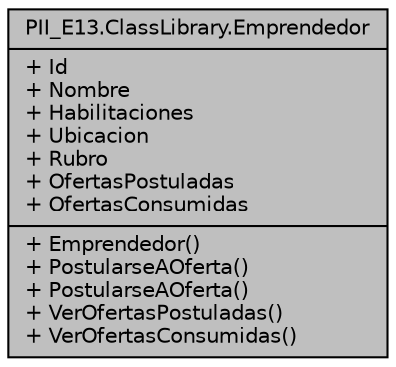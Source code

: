 digraph "PII_E13.ClassLibrary.Emprendedor"
{
 // INTERACTIVE_SVG=YES
 // LATEX_PDF_SIZE
  edge [fontname="Helvetica",fontsize="10",labelfontname="Helvetica",labelfontsize="10"];
  node [fontname="Helvetica",fontsize="10",shape=record];
  Node1 [label="{PII_E13.ClassLibrary.Emprendedor\n|+ Id\l+ Nombre\l+ Habilitaciones\l+ Ubicacion\l+ Rubro\l+ OfertasPostuladas\l+ OfertasConsumidas\l|+ Emprendedor()\l+ PostularseAOferta()\l+ PostularseAOferta()\l+ VerOfertasPostuladas()\l+ VerOfertasConsumidas()\l}",height=0.2,width=0.4,color="black", fillcolor="grey75", style="filled", fontcolor="black",tooltip="Esta clase respresenta los datos basicos y necesarios que todo Emprendedor tiene, además de sus respo..."];
}
